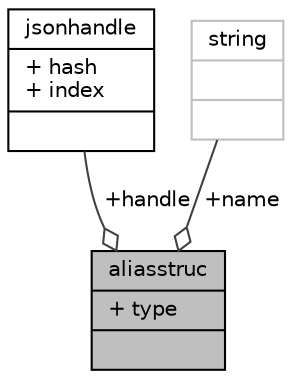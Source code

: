digraph "aliasstruc"
{
 // INTERACTIVE_SVG=YES
  edge [fontname="Helvetica",fontsize="10",labelfontname="Helvetica",labelfontsize="10"];
  node [fontname="Helvetica",fontsize="10",shape=record];
  Node1 [label="{aliasstruc\n|+ type\l|}",height=0.2,width=0.4,color="black", fillcolor="grey75", style="filled", fontcolor="black"];
  Node2 -> Node1 [color="grey25",fontsize="10",style="solid",label=" +handle" ,arrowhead="odiamond",fontname="Helvetica"];
  Node2 [label="{jsonhandle\n|+ hash\l+ index\l|}",height=0.2,width=0.4,color="black", fillcolor="white", style="filled",URL="$structjsonhandle.html",tooltip="JSON handle. "];
  Node3 -> Node1 [color="grey25",fontsize="10",style="solid",label=" +name" ,arrowhead="odiamond",fontname="Helvetica"];
  Node3 [label="{string\n||}",height=0.2,width=0.4,color="grey75", fillcolor="white", style="filled"];
}
